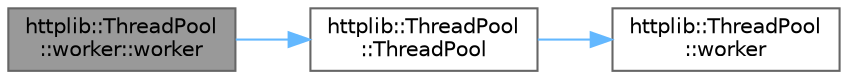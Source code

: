digraph "httplib::ThreadPool::worker::worker"
{
 // LATEX_PDF_SIZE
  bgcolor="transparent";
  edge [fontname=Helvetica,fontsize=10,labelfontname=Helvetica,labelfontsize=10];
  node [fontname=Helvetica,fontsize=10,shape=box,height=0.2,width=0.4];
  rankdir="LR";
  Node1 [id="Node000001",label="httplib::ThreadPool\l::worker::worker",height=0.2,width=0.4,color="gray40", fillcolor="grey60", style="filled", fontcolor="black",tooltip=" "];
  Node1 -> Node2 [id="edge1_Node000001_Node000002",color="steelblue1",style="solid",tooltip=" "];
  Node2 [id="Node000002",label="httplib::ThreadPool\l::ThreadPool",height=0.2,width=0.4,color="grey40", fillcolor="white", style="filled",URL="$classhttplib_1_1_thread_pool.html#a322937261ee5818426a3f09caa8f37ec",tooltip=" "];
  Node2 -> Node3 [id="edge2_Node000002_Node000003",color="steelblue1",style="solid",tooltip=" "];
  Node3 [id="Node000003",label="httplib::ThreadPool\l::worker",height=0.2,width=0.4,color="grey40", fillcolor="white", style="filled",URL="$classhttplib_1_1_thread_pool.html#a145c4e203b787f9b561489eb2032edb3",tooltip=" "];
}
